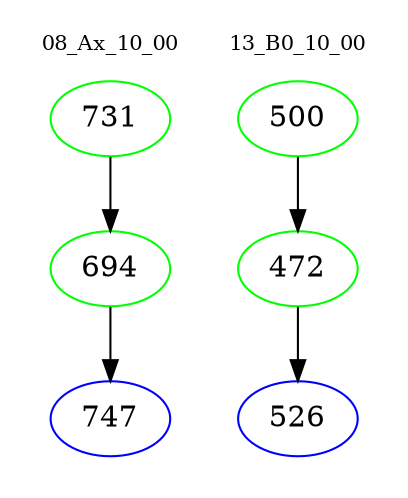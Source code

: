 digraph{
subgraph cluster_0 {
color = white
label = "08_Ax_10_00";
fontsize=10;
T0_731 [label="731", color="green"]
T0_731 -> T0_694 [color="black"]
T0_694 [label="694", color="green"]
T0_694 -> T0_747 [color="black"]
T0_747 [label="747", color="blue"]
}
subgraph cluster_1 {
color = white
label = "13_B0_10_00";
fontsize=10;
T1_500 [label="500", color="green"]
T1_500 -> T1_472 [color="black"]
T1_472 [label="472", color="green"]
T1_472 -> T1_526 [color="black"]
T1_526 [label="526", color="blue"]
}
}
